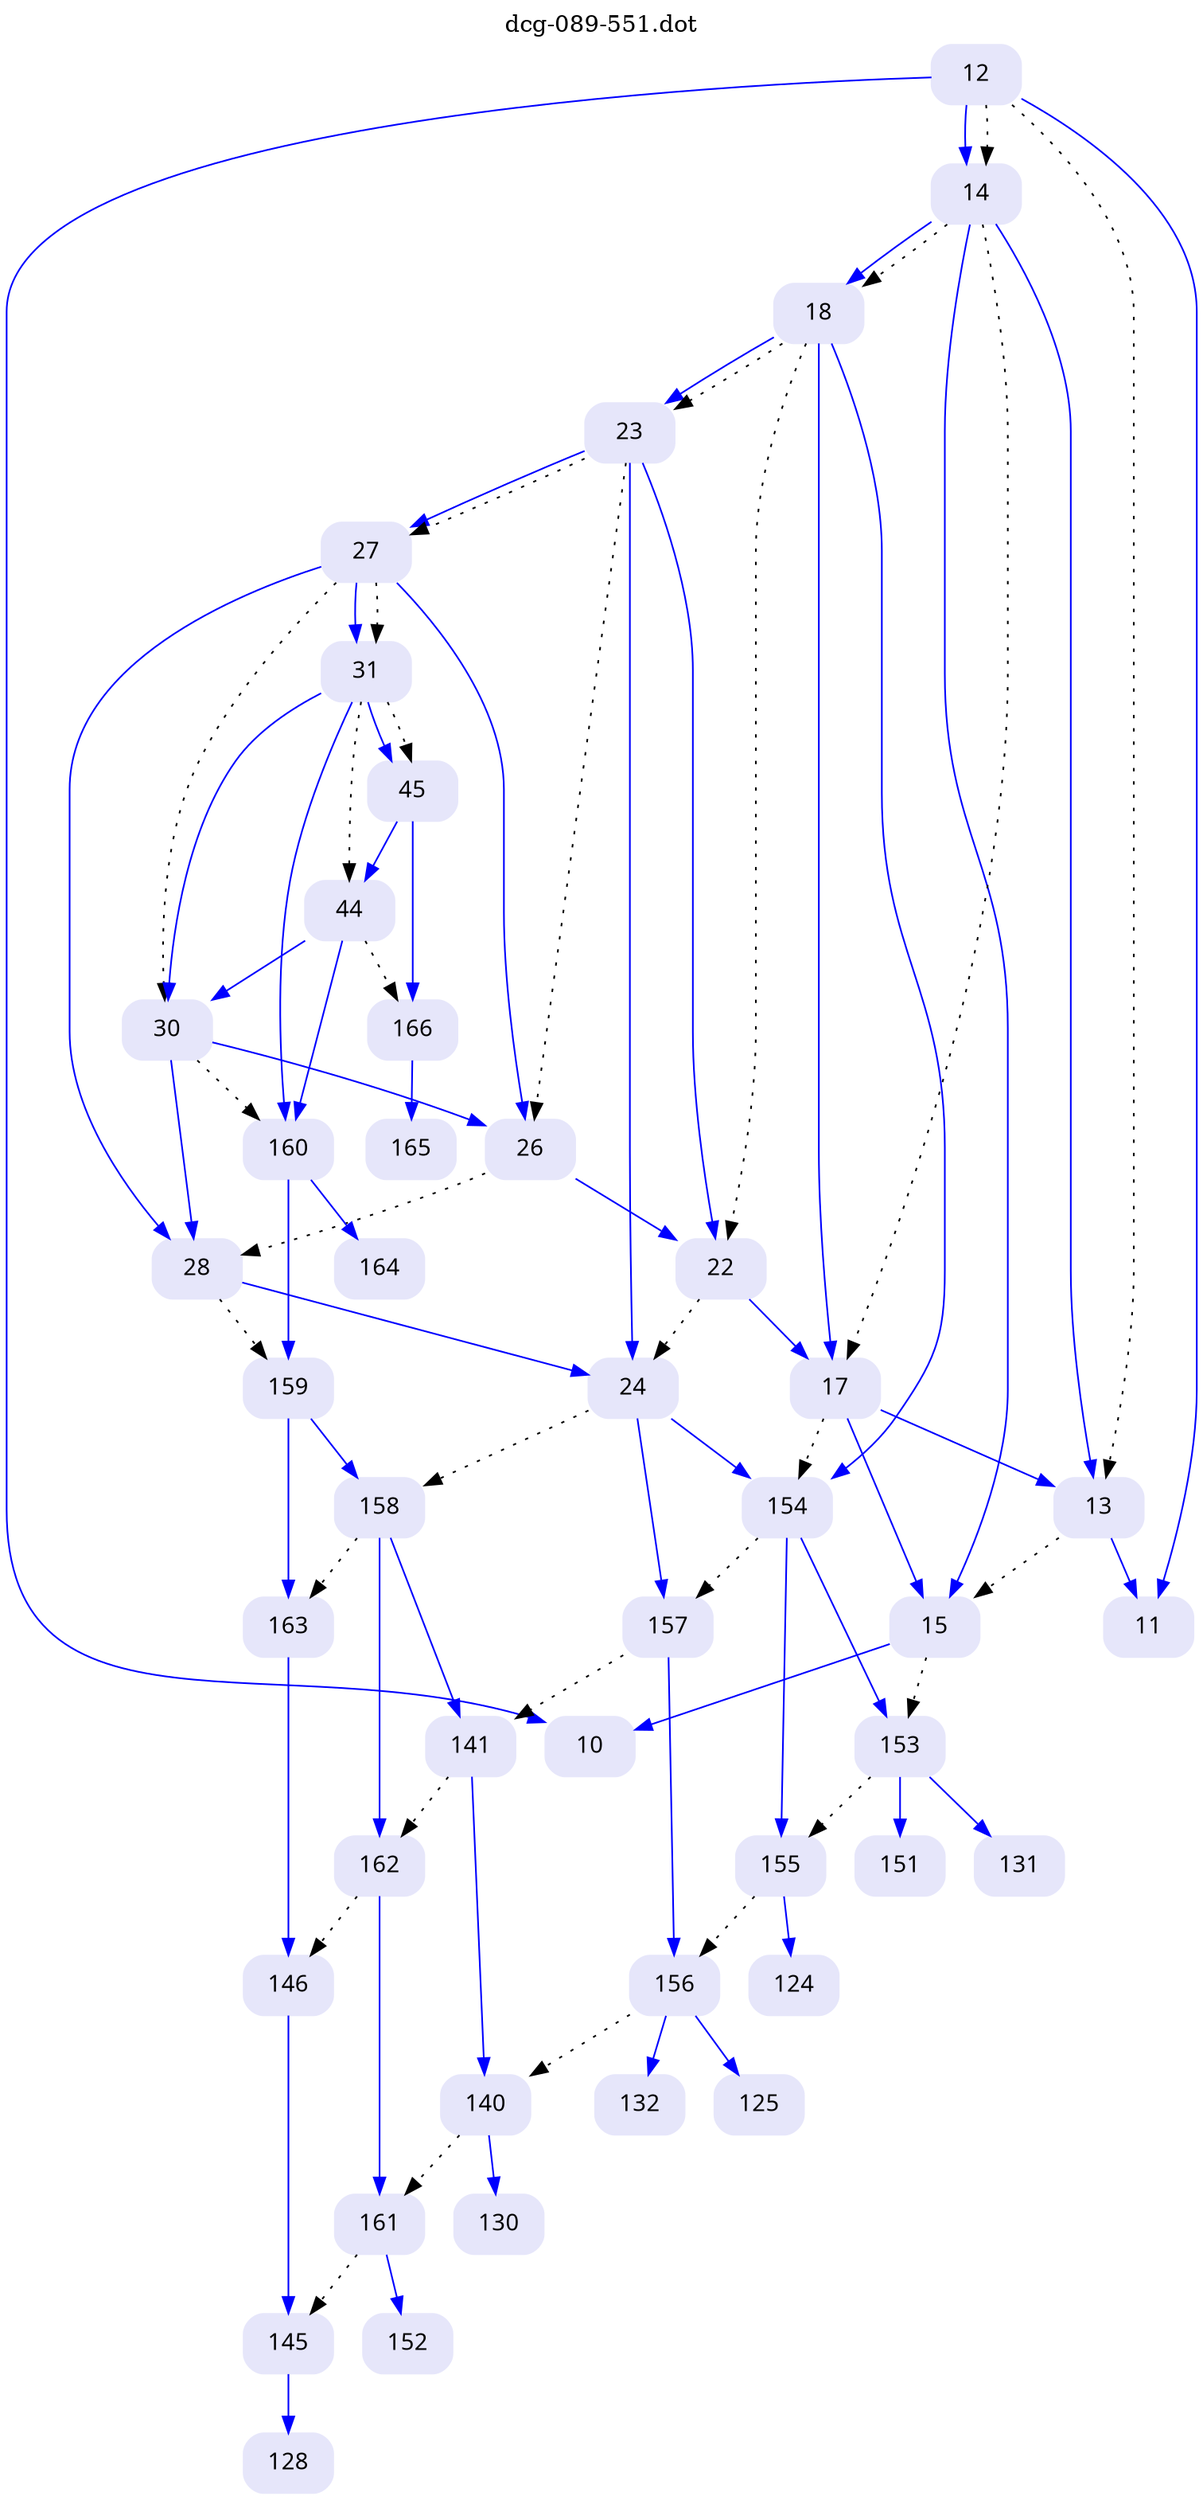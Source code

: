 digraph dcg_89 {
  labelloc="t";
  label="dcg-089-551.dot";
  node [fontname="sans-serif"];
  node [shape=box style="rounded,filled"];
  n12 [label="12" color=lavender];
  n12 -> n11 [color=blue penwidth=1];
  n12 -> n10 [color=blue penwidth=1];
  n12 -> n14 [color=blue penwidth=1];
  n12 -> n13 [style=dotted,label=""];
  n12 -> n14 [style=dotted,label=""];
  n14 [label="14" color=lavender];
  n14 -> n13 [color=blue penwidth=1];
  n14 -> n15 [color=blue penwidth=1];
  n14 -> n18 [color=blue penwidth=1];
  n14 -> n17 [style=dotted,label=""];
  n14 -> n18 [style=dotted,label=""];
  n18 [label="18" color=lavender];
  n18 -> n17 [color=blue penwidth=1];
  n18 -> n154 [color=blue penwidth=1];
  n18 -> n23 [color=blue penwidth=1];
  n18 -> n22 [style=dotted,label=""];
  n18 -> n23 [style=dotted,label=""];
  n23 [label="23" color=lavender];
  n23 -> n22 [color=blue penwidth=1];
  n23 -> n24 [color=blue penwidth=1];
  n23 -> n27 [color=blue penwidth=1];
  n23 -> n26 [style=dotted,label=""];
  n23 -> n27 [style=dotted,label=""];
  n27 [label="27" color=lavender];
  n27 -> n26 [color=blue penwidth=1];
  n27 -> n28 [color=blue penwidth=1];
  n27 -> n31 [color=blue penwidth=1];
  n27 -> n30 [style=dotted,label=""];
  n27 -> n31 [style=dotted,label=""];
  n31 [label="31" color=lavender];
  n31 -> n30 [color=blue penwidth=1];
  n31 -> n160 [color=blue penwidth=1];
  n31 -> n45 [color=blue penwidth=1];
  n31 -> n44 [style=dotted,label=""];
  n31 -> n45 [style=dotted,label=""];
  n45 [label="45" color=lavender];
  n45 -> n44 [color=blue penwidth=1];
  n45 -> n166 [color=blue penwidth=1];
  n166 [label="166" color=lavender];
  n166 -> n165 [color=blue penwidth=1];
  n165 [label="165" color=lavender];
  n44 [label="44" color=lavender];
  n44 -> n30 [color=blue penwidth=1];
  n44 -> n160 [color=blue penwidth=1];
  n44 -> n166 [style=dotted,label=""];
  n160 [label="160" color=lavender];
  n160 -> n159 [color=blue penwidth=1];
  n160 -> n164 [color=blue penwidth=1];
  n164 [label="164" color=lavender];
  n159 [label="159" color=lavender];
  n159 -> n158 [color=blue penwidth=1];
  n159 -> n163 [color=blue penwidth=1];
  n163 [label="163" color=lavender];
  n163 -> n146 [color=blue penwidth=1];
  n146 [label="146" color=lavender];
  n146 -> n145 [color=blue penwidth=1];
  n145 [label="145" color=lavender];
  n145 -> n128 [color=blue penwidth=1];
  n128 [label="128" color=lavender];
  n158 [label="158" color=lavender];
  n158 -> n141 [color=blue penwidth=1];
  n158 -> n162 [color=blue penwidth=1];
  n158 -> n163 [style=dotted,label=""];
  n162 [label="162" color=lavender];
  n162 -> n161 [color=blue penwidth=1];
  n162 -> n146 [style=dotted,label=""];
  n161 [label="161" color=lavender];
  n161 -> n152 [color=blue penwidth=1];
  n161 -> n145 [style=dotted,label=""];
  n152 [label="152" color=lavender];
  n141 [label="141" color=lavender];
  n141 -> n140 [color=blue penwidth=1];
  n141 -> n162 [style=dotted,label=""];
  n140 [label="140" color=lavender];
  n140 -> n130 [color=blue penwidth=1];
  n140 -> n161 [style=dotted,label=""];
  n130 [label="130" color=lavender];
  n30 [label="30" color=lavender];
  n30 -> n26 [color=blue penwidth=1];
  n30 -> n28 [color=blue penwidth=1];
  n30 -> n160 [style=dotted,label=""];
  n28 [label="28" color=lavender];
  n28 -> n24 [color=blue penwidth=1];
  n28 -> n159 [style=dotted,label=""];
  n24 [label="24" color=lavender];
  n24 -> n154 [color=blue penwidth=1];
  n24 -> n157 [color=blue penwidth=1];
  n24 -> n158 [style=dotted,label=""];
  n157 [label="157" color=lavender];
  n157 -> n156 [color=blue penwidth=1];
  n157 -> n141 [style=dotted,label=""];
  n156 [label="156" color=lavender];
  n156 -> n132 [color=blue penwidth=1];
  n156 -> n125 [color=blue penwidth=1];
  n156 -> n140 [style=dotted,label=""];
  n125 [label="125" color=lavender];
  n132 [label="132" color=lavender];
  n154 [label="154" color=lavender];
  n154 -> n153 [color=blue penwidth=1];
  n154 -> n155 [color=blue penwidth=1];
  n154 -> n157 [style=dotted,label=""];
  n155 [label="155" color=lavender];
  n155 -> n124 [color=blue penwidth=1];
  n155 -> n156 [style=dotted,label=""];
  n124 [label="124" color=lavender];
  n153 [label="153" color=lavender];
  n153 -> n151 [color=blue penwidth=1];
  n153 -> n131 [color=blue penwidth=1];
  n153 -> n155 [style=dotted,label=""];
  n131 [label="131" color=lavender];
  n151 [label="151" color=lavender];
  n26 [label="26" color=lavender];
  n26 -> n22 [color=blue penwidth=1];
  n26 -> n28 [style=dotted,label=""];
  n22 [label="22" color=lavender];
  n22 -> n17 [color=blue penwidth=1];
  n22 -> n24 [style=dotted,label=""];
  n17 [label="17" color=lavender];
  n17 -> n13 [color=blue penwidth=1];
  n17 -> n15 [color=blue penwidth=1];
  n17 -> n154 [style=dotted,label=""];
  n15 [label="15" color=lavender];
  n15 -> n10 [color=blue penwidth=1];
  n15 -> n153 [style=dotted,label=""];
  n10 [label="10" color=lavender];
  n13 [label="13" color=lavender];
  n13 -> n11 [color=blue penwidth=1];
  n13 -> n15 [style=dotted,label=""];
  n11 [label="11" color=lavender];
}
